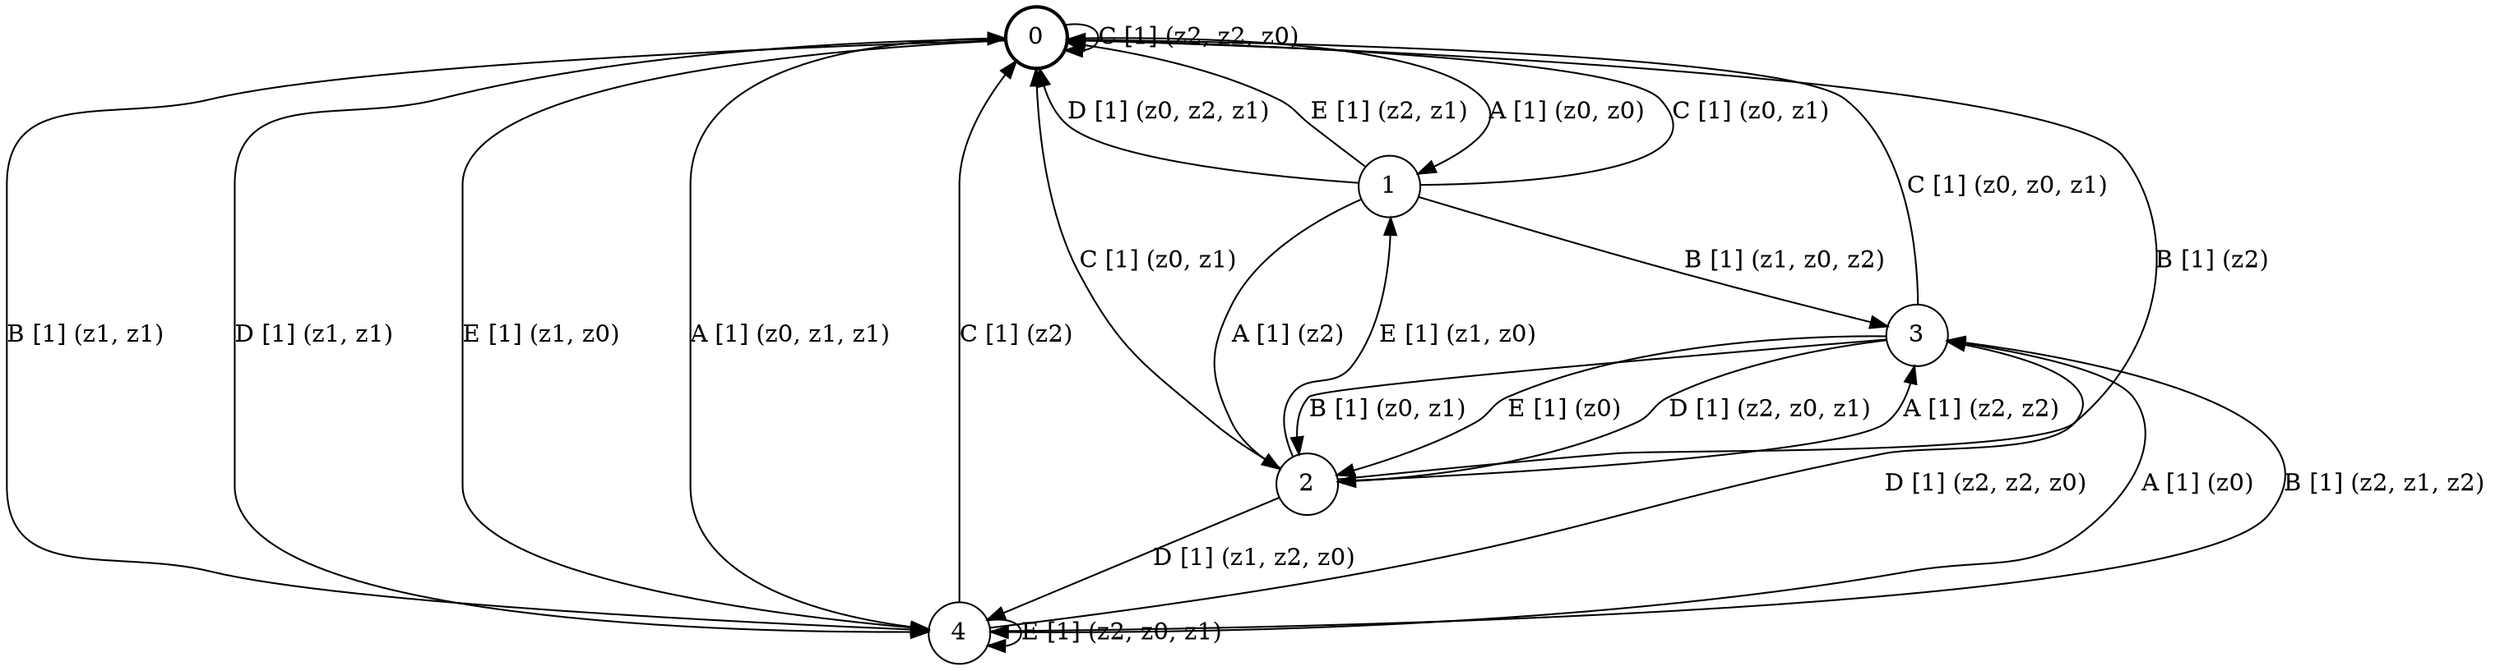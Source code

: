 # generated file, don't try to modify
# command: dot -Tpng <filename> > tree.png
digraph Automaton {
    node [shape = circle];
    0 [style = "bold"];
    0 -> 1 [label = "A [1] (z0, z0) "];
    0 -> 4 [label = "B [1] (z1, z1) "];
    0 -> 0 [label = "C [1] (z2, z2, z0) "];
    0 -> 4 [label = "D [1] (z1, z1) "];
    0 -> 4 [label = "E [1] (z1, z0) "];
    1 -> 2 [label = "A [1] (z2) "];
    1 -> 3 [label = "B [1] (z1, z0, z2) "];
    1 -> 0 [label = "C [1] (z0, z1) "];
    1 -> 0 [label = "D [1] (z0, z2, z1) "];
    1 -> 0 [label = "E [1] (z2, z1) "];
    2 -> 3 [label = "A [1] (z2, z2) "];
    2 -> 0 [label = "B [1] (z2) "];
    2 -> 0 [label = "C [1] (z0, z1) "];
    2 -> 4 [label = "D [1] (z1, z2, z0) "];
    2 -> 1 [label = "E [1] (z1, z0) "];
    3 -> 4 [label = "A [1] (z0) "];
    3 -> 2 [label = "B [1] (z0, z1) "];
    3 -> 0 [label = "C [1] (z0, z0, z1) "];
    3 -> 2 [label = "D [1] (z2, z0, z1) "];
    3 -> 2 [label = "E [1] (z0) "];
    4 -> 0 [label = "A [1] (z0, z1, z1) "];
    4 -> 3 [label = "B [1] (z2, z1, z2) "];
    4 -> 0 [label = "C [1] (z2) "];
    4 -> 3 [label = "D [1] (z2, z2, z0) "];
    4 -> 4 [label = "E [1] (z2, z0, z1) "];
}
